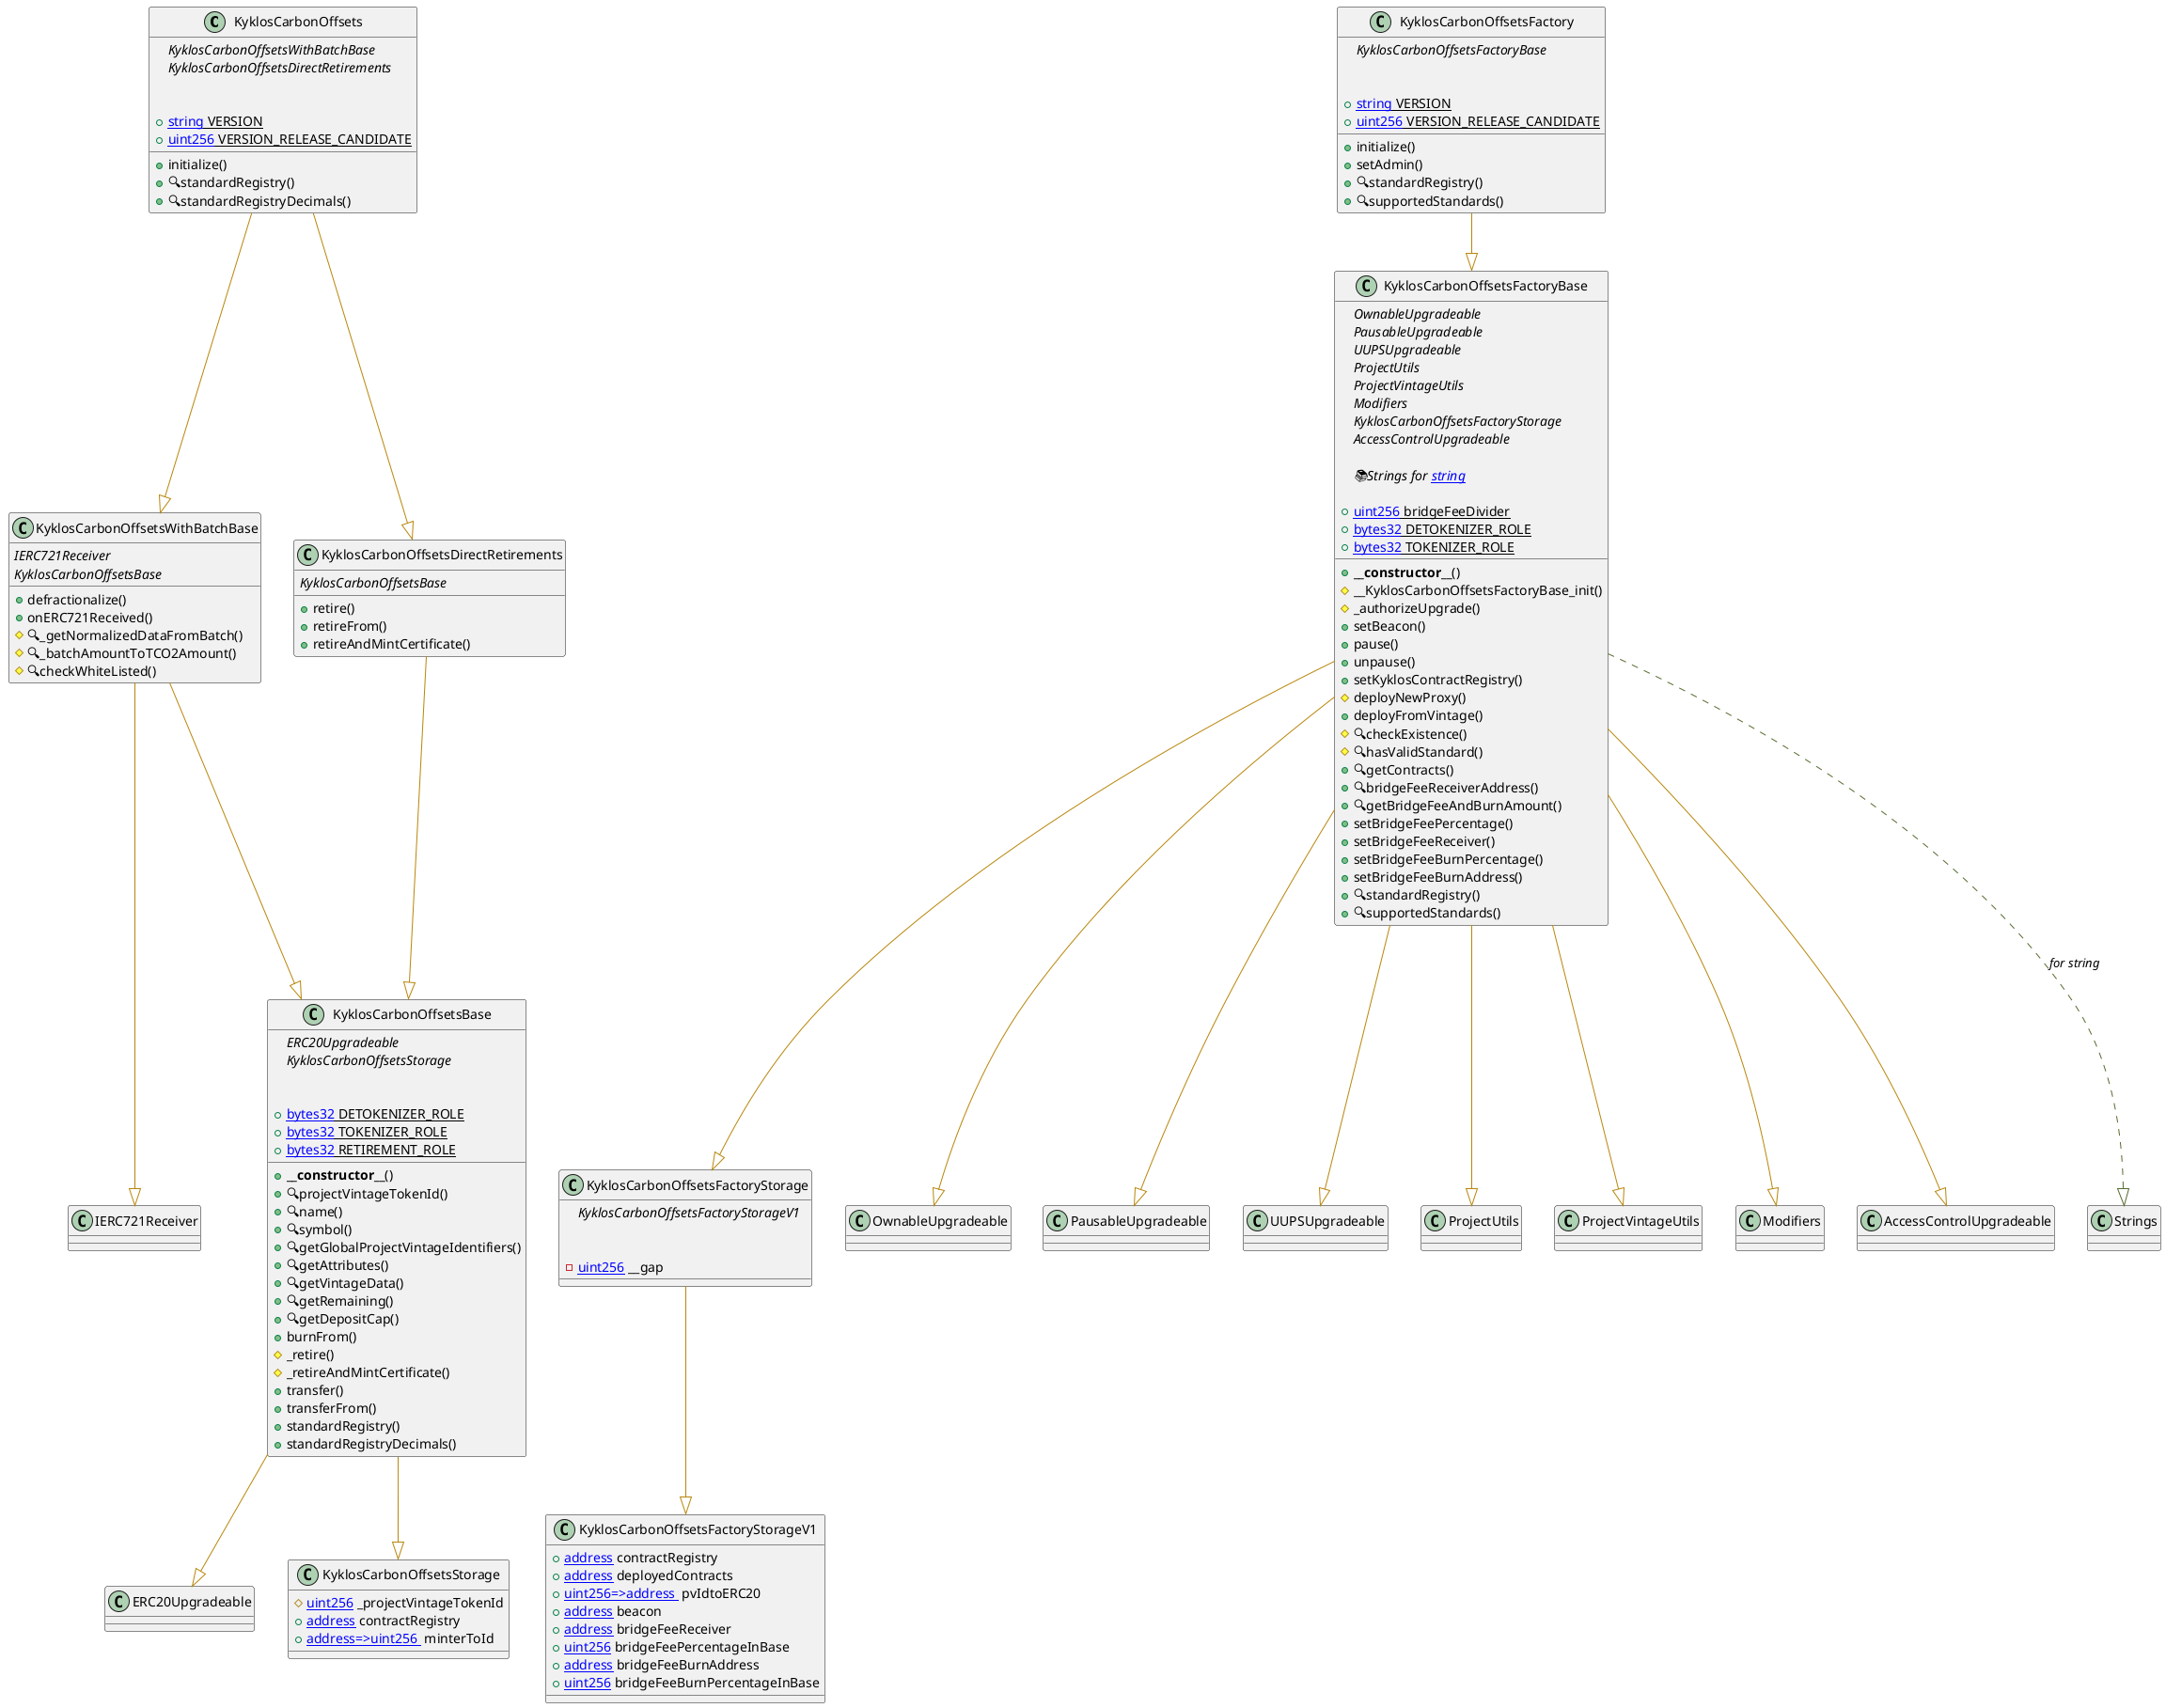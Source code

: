 @startuml
class KyklosCarbonOffsets {
    ' -- inheritance --
	{abstract}KyklosCarbonOffsetsWithBatchBase
	{abstract}KyklosCarbonOffsetsDirectRetirements

    ' -- usingFor --

    ' -- vars --
	+{static}[[string]] VERSION
	+{static}[[uint256]] VERSION_RELEASE_CANDIDATE

    ' -- methods --
	+initialize()
	+🔍standardRegistry()
	+🔍standardRegistryDecimals()

}
' -- inheritance / usingFor --
KyklosCarbonOffsets --[#DarkGoldenRod]|> KyklosCarbonOffsetsWithBatchBase
KyklosCarbonOffsets --[#DarkGoldenRod]|> KyklosCarbonOffsetsDirectRetirements


class KyklosCarbonOffsetsFactory {
    ' -- inheritance --
	{abstract}KyklosCarbonOffsetsFactoryBase

    ' -- usingFor --

    ' -- vars --
	+{static}[[string]] VERSION
	+{static}[[uint256]] VERSION_RELEASE_CANDIDATE

    ' -- methods --
	+initialize()
	+setAdmin()
	+🔍standardRegistry()
	+🔍supportedStandards()

}
' -- inheritance / usingFor --
KyklosCarbonOffsetsFactory --[#DarkGoldenRod]|> KyklosCarbonOffsetsFactoryBase
class KyklosCarbonOffsetsWithBatchBase {
    ' -- inheritance --
	{abstract}IERC721Receiver
	{abstract}KyklosCarbonOffsetsBase

    ' -- usingFor --

    ' -- vars --

    ' -- methods --
	+defractionalize()
	+onERC721Received()
	#🔍_getNormalizedDataFromBatch()
	#🔍_batchAmountToTCO2Amount()
	#🔍checkWhiteListed()

}
' -- inheritance / usingFor --
KyklosCarbonOffsetsWithBatchBase --[#DarkGoldenRod]|> IERC721Receiver
KyklosCarbonOffsetsWithBatchBase --[#DarkGoldenRod]|> KyklosCarbonOffsetsBase

class KyklosCarbonOffsetsBase {
    ' -- inheritance --
	{abstract}ERC20Upgradeable
	{abstract}KyklosCarbonOffsetsStorage

    ' -- usingFor --

    ' -- vars --
	+{static}[[bytes32]] DETOKENIZER_ROLE
	+{static}[[bytes32]] TOKENIZER_ROLE
	+{static}[[bytes32]] RETIREMENT_ROLE

    ' -- methods --
	+**__constructor__**()
	+🔍projectVintageTokenId()
	+🔍name()
	+🔍symbol()
	+🔍getGlobalProjectVintageIdentifiers()
	+🔍getAttributes()
	+🔍getVintageData()
	+🔍getRemaining()
	+🔍getDepositCap()
	+burnFrom()
	#_retire()
	#_retireAndMintCertificate()
	+transfer()
	+transferFrom()
	+standardRegistry()
	+standardRegistryDecimals()

}
' -- inheritance / usingFor --
KyklosCarbonOffsetsBase --[#DarkGoldenRod]|> ERC20Upgradeable
KyklosCarbonOffsetsBase --[#DarkGoldenRod]|> KyklosCarbonOffsetsStorage
class KyklosCarbonOffsetsStorage {
    ' -- inheritance --

    ' -- usingFor --

    ' -- vars --
	#[[uint256]] _projectVintageTokenId
	+[[address]] contractRegistry
	+[[mapping address=>uint256 ]] minterToId

    ' -- methods --

}
class KyklosCarbonOffsetsDirectRetirements {
    ' -- inheritance --
	{abstract}KyklosCarbonOffsetsBase

    ' -- usingFor --

    ' -- vars --

    ' -- methods --
	+retire()
	+retireFrom()
	+retireAndMintCertificate()

}
' -- inheritance / usingFor --
KyklosCarbonOffsetsDirectRetirements --[#DarkGoldenRod]|> KyklosCarbonOffsetsBase
class KyklosCarbonOffsetsFactoryStorage {
    ' -- inheritance --
	{abstract}KyklosCarbonOffsetsFactoryStorageV1

    ' -- usingFor --

    ' -- vars --
	-[[uint256]] __gap

    ' -- methods --

}
class KyklosCarbonOffsetsFactoryStorageV1 {
    ' -- inheritance --

    ' -- usingFor --

    ' -- vars --
	+[[address]] contractRegistry
	+[[address]] deployedContracts
	+[[mapping uint256=>address ]] pvIdtoERC20
	+[[address]] beacon
	+[[address]] bridgeFeeReceiver
	+[[uint256]] bridgeFeePercentageInBase
	+[[address]] bridgeFeeBurnAddress
	+[[uint256]] bridgeFeeBurnPercentageInBase

    ' -- methods --

}
' -- inheritance / usingFor --
KyklosCarbonOffsetsFactoryStorage --[#DarkGoldenRod]|> KyklosCarbonOffsetsFactoryStorageV1
class KyklosCarbonOffsetsFactoryBase {
    ' -- inheritance --
	{abstract}OwnableUpgradeable
	{abstract}PausableUpgradeable
	{abstract}UUPSUpgradeable
	{abstract}ProjectUtils
	{abstract}ProjectVintageUtils
	{abstract}Modifiers
	{abstract}KyklosCarbonOffsetsFactoryStorage
	{abstract}AccessControlUpgradeable

    ' -- usingFor --
	{abstract}📚Strings for [[string]]

    ' -- vars --
	+{static}[[uint256]] bridgeFeeDivider
	+{static}[[bytes32]] DETOKENIZER_ROLE
	+{static}[[bytes32]] TOKENIZER_ROLE

    ' -- methods --
	+**__constructor__**()
	#__KyklosCarbonOffsetsFactoryBase_init()
	#_authorizeUpgrade()
	+setBeacon()
	+pause()
	+unpause()
	+setKyklosContractRegistry()
	#deployNewProxy()
	+deployFromVintage()
	#🔍checkExistence()
	#🔍hasValidStandard()
	+🔍getContracts()
	+🔍bridgeFeeReceiverAddress()
	+🔍getBridgeFeeAndBurnAmount()
	+setBridgeFeePercentage()
	+setBridgeFeeReceiver()
	+setBridgeFeeBurnPercentage()
	+setBridgeFeeBurnAddress()
	+🔍standardRegistry()
	+🔍supportedStandards()

}
' -- inheritance / usingFor --
KyklosCarbonOffsetsFactoryBase --[#DarkGoldenRod]|> OwnableUpgradeable
KyklosCarbonOffsetsFactoryBase --[#DarkGoldenRod]|> PausableUpgradeable
KyklosCarbonOffsetsFactoryBase --[#DarkGoldenRod]|> UUPSUpgradeable
KyklosCarbonOffsetsFactoryBase --[#DarkGoldenRod]|> ProjectUtils
KyklosCarbonOffsetsFactoryBase --[#DarkGoldenRod]|> ProjectVintageUtils
KyklosCarbonOffsetsFactoryBase --[#DarkGoldenRod]|> Modifiers
KyklosCarbonOffsetsFactoryBase --[#DarkGoldenRod]|> KyklosCarbonOffsetsFactoryStorage
KyklosCarbonOffsetsFactoryBase --[#DarkGoldenRod]|> AccessControlUpgradeable
KyklosCarbonOffsetsFactoryBase ..[#DarkOliveGreen]|> Strings : //for string//

@enduml